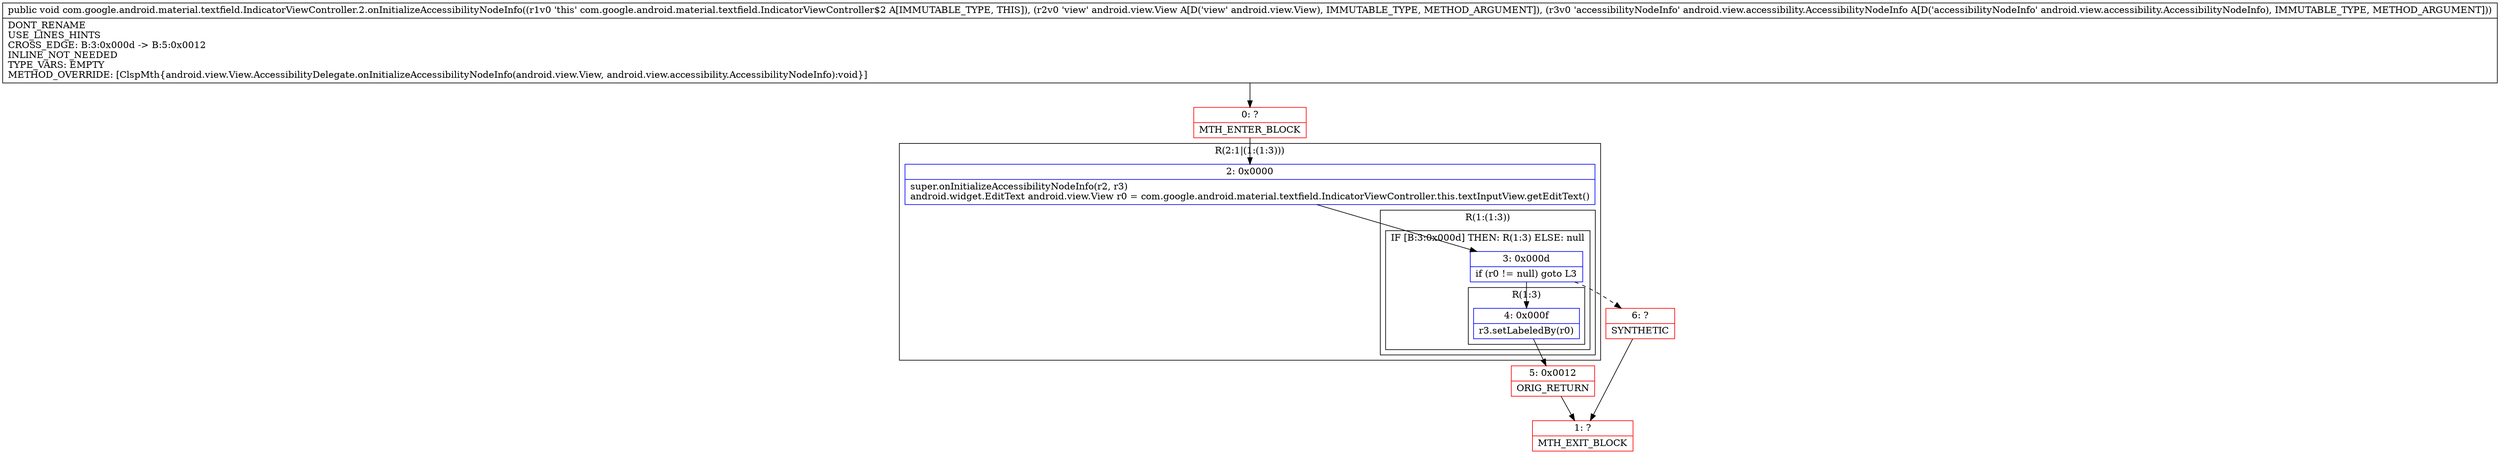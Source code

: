 digraph "CFG forcom.google.android.material.textfield.IndicatorViewController.2.onInitializeAccessibilityNodeInfo(Landroid\/view\/View;Landroid\/view\/accessibility\/AccessibilityNodeInfo;)V" {
subgraph cluster_Region_1343644494 {
label = "R(2:1|(1:(1:3)))";
node [shape=record,color=blue];
Node_2 [shape=record,label="{2\:\ 0x0000|super.onInitializeAccessibilityNodeInfo(r2, r3)\landroid.widget.EditText android.view.View r0 = com.google.android.material.textfield.IndicatorViewController.this.textInputView.getEditText()\l}"];
subgraph cluster_Region_1283001996 {
label = "R(1:(1:3))";
node [shape=record,color=blue];
subgraph cluster_IfRegion_1418318159 {
label = "IF [B:3:0x000d] THEN: R(1:3) ELSE: null";
node [shape=record,color=blue];
Node_3 [shape=record,label="{3\:\ 0x000d|if (r0 != null) goto L3\l}"];
subgraph cluster_Region_819428383 {
label = "R(1:3)";
node [shape=record,color=blue];
Node_4 [shape=record,label="{4\:\ 0x000f|r3.setLabeledBy(r0)\l}"];
}
}
}
}
Node_0 [shape=record,color=red,label="{0\:\ ?|MTH_ENTER_BLOCK\l}"];
Node_5 [shape=record,color=red,label="{5\:\ 0x0012|ORIG_RETURN\l}"];
Node_1 [shape=record,color=red,label="{1\:\ ?|MTH_EXIT_BLOCK\l}"];
Node_6 [shape=record,color=red,label="{6\:\ ?|SYNTHETIC\l}"];
MethodNode[shape=record,label="{public void com.google.android.material.textfield.IndicatorViewController.2.onInitializeAccessibilityNodeInfo((r1v0 'this' com.google.android.material.textfield.IndicatorViewController$2 A[IMMUTABLE_TYPE, THIS]), (r2v0 'view' android.view.View A[D('view' android.view.View), IMMUTABLE_TYPE, METHOD_ARGUMENT]), (r3v0 'accessibilityNodeInfo' android.view.accessibility.AccessibilityNodeInfo A[D('accessibilityNodeInfo' android.view.accessibility.AccessibilityNodeInfo), IMMUTABLE_TYPE, METHOD_ARGUMENT]))  | DONT_RENAME\lUSE_LINES_HINTS\lCROSS_EDGE: B:3:0x000d \-\> B:5:0x0012\lINLINE_NOT_NEEDED\lTYPE_VARS: EMPTY\lMETHOD_OVERRIDE: [ClspMth\{android.view.View.AccessibilityDelegate.onInitializeAccessibilityNodeInfo(android.view.View, android.view.accessibility.AccessibilityNodeInfo):void\}]\l}"];
MethodNode -> Node_0;Node_2 -> Node_3;
Node_3 -> Node_4;
Node_3 -> Node_6[style=dashed];
Node_4 -> Node_5;
Node_0 -> Node_2;
Node_5 -> Node_1;
Node_6 -> Node_1;
}


